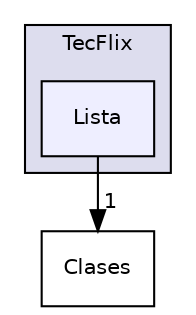 digraph "CLionProjects/TecFlix/Lista" {
  compound=true
  node [ fontsize="10", fontname="Helvetica"];
  edge [ labelfontsize="10", labelfontname="Helvetica"];
  subgraph clusterdir_e6271542b5b9171f02bf46086c0dc39c {
    graph [ bgcolor="#ddddee", pencolor="black", label="TecFlix" fontname="Helvetica", fontsize="10", URL="dir_e6271542b5b9171f02bf46086c0dc39c.html"]
  dir_98b6ece2d7099668a6b0cef3cef9df79 [shape=box, label="Lista", style="filled", fillcolor="#eeeeff", pencolor="black", URL="dir_98b6ece2d7099668a6b0cef3cef9df79.html"];
  }
  dir_0cbfbed1e089dfe7e97ae5e130508a0f [shape=box label="Clases" URL="dir_0cbfbed1e089dfe7e97ae5e130508a0f.html"];
  dir_98b6ece2d7099668a6b0cef3cef9df79->dir_0cbfbed1e089dfe7e97ae5e130508a0f [headlabel="1", labeldistance=1.5 headhref="dir_000006_000003.html"];
}
